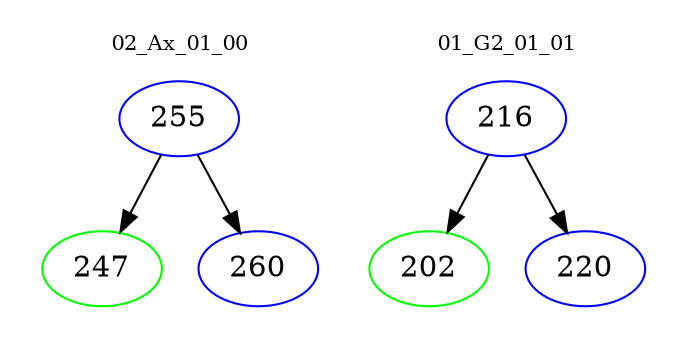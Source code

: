 digraph{
subgraph cluster_0 {
color = white
label = "02_Ax_01_00";
fontsize=10;
T0_255 [label="255", color="blue"]
T0_255 -> T0_247 [color="black"]
T0_247 [label="247", color="green"]
T0_255 -> T0_260 [color="black"]
T0_260 [label="260", color="blue"]
}
subgraph cluster_1 {
color = white
label = "01_G2_01_01";
fontsize=10;
T1_216 [label="216", color="blue"]
T1_216 -> T1_202 [color="black"]
T1_202 [label="202", color="green"]
T1_216 -> T1_220 [color="black"]
T1_220 [label="220", color="blue"]
}
}
